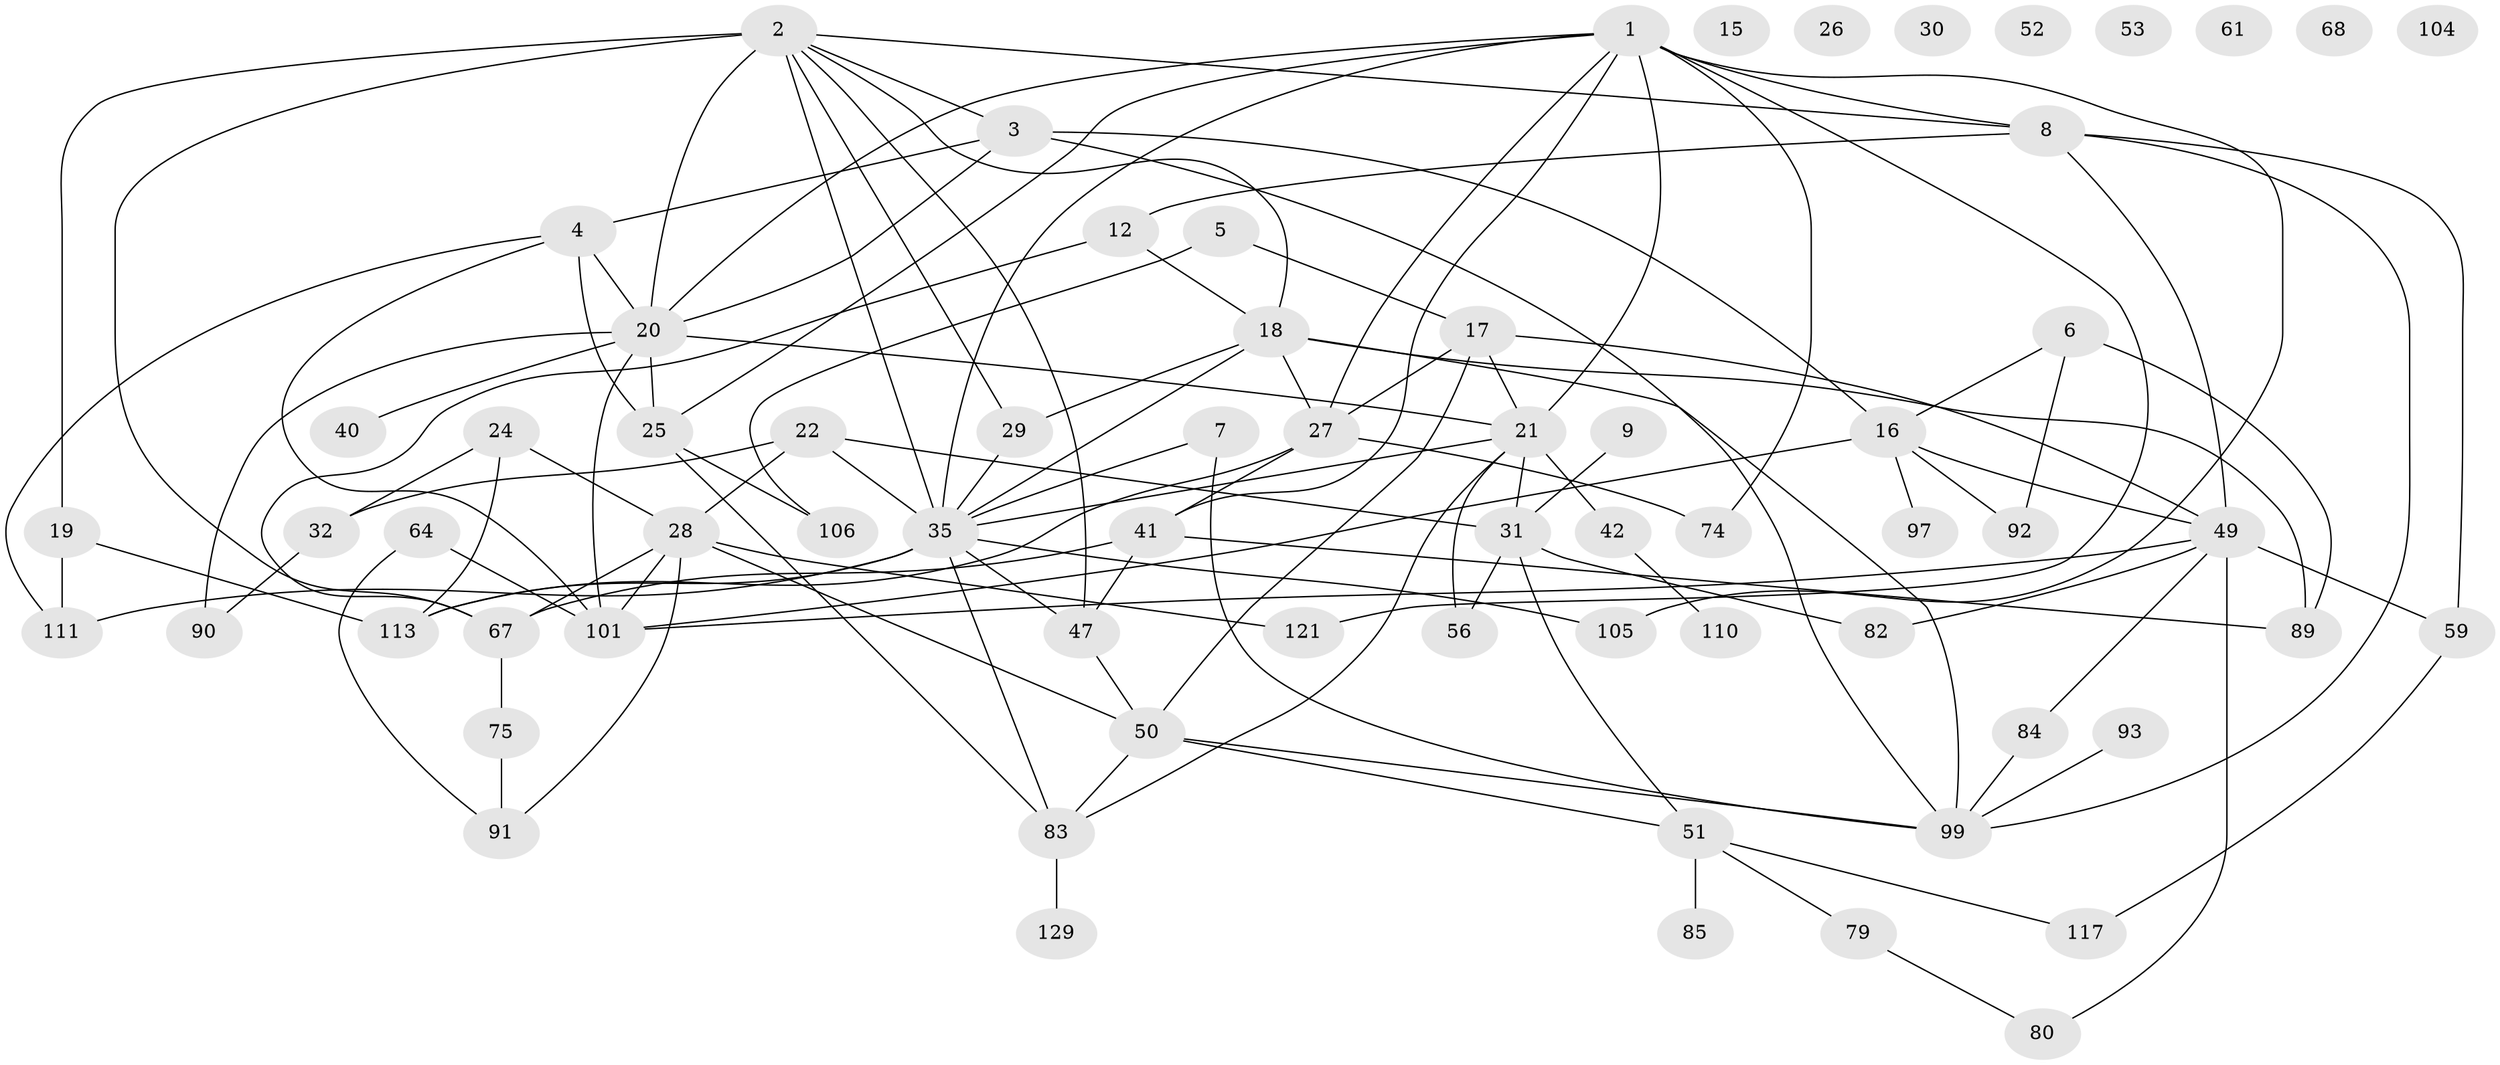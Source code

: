 // original degree distribution, {4: 0.17518248175182483, 3: 0.2116788321167883, 2: 0.291970802919708, 1: 0.1386861313868613, 5: 0.08759124087591241, 6: 0.043795620437956206, 0: 0.051094890510948905}
// Generated by graph-tools (version 1.1) at 2025/13/03/09/25 04:13:02]
// undirected, 68 vertices, 118 edges
graph export_dot {
graph [start="1"]
  node [color=gray90,style=filled];
  1 [super="+107+14"];
  2 [super="+81+10"];
  3 [super="+13+36"];
  4 [super="+46+11"];
  5;
  6 [super="+33"];
  7 [super="+109"];
  8 [super="+43"];
  9;
  12;
  15;
  16 [super="+45"];
  17 [super="+48"];
  18 [super="+127+115"];
  19 [super="+128"];
  20 [super="+38+95+34"];
  21 [super="+78"];
  22;
  24 [super="+94"];
  25 [super="+72"];
  26;
  27 [super="+103"];
  28 [super="+37+108"];
  29 [super="+76"];
  30;
  31 [super="+60+58"];
  32 [super="+54"];
  35 [super="+69+77"];
  40 [super="+126+86"];
  41 [super="+65"];
  42 [super="+98"];
  47;
  49 [super="+62+70+63"];
  50 [super="+66+87"];
  51 [super="+135+96"];
  52;
  53;
  56 [super="+57"];
  59 [super="+112"];
  61 [super="+73"];
  64 [super="+124"];
  67 [super="+114"];
  68;
  74;
  75;
  79;
  80;
  82;
  83 [super="+125"];
  84;
  85;
  89;
  90;
  91;
  92;
  93;
  97 [super="+122"];
  99 [super="+102"];
  101 [super="+118"];
  104;
  105;
  106;
  110;
  111;
  113;
  117;
  121;
  129;
  1 -- 20 [weight=2];
  1 -- 121;
  1 -- 27;
  1 -- 35;
  1 -- 41;
  1 -- 21;
  1 -- 8;
  1 -- 105;
  1 -- 74;
  1 -- 25;
  2 -- 8;
  2 -- 67;
  2 -- 3;
  2 -- 35;
  2 -- 47;
  2 -- 18;
  2 -- 20;
  2 -- 29;
  2 -- 19;
  3 -- 16;
  3 -- 99;
  3 -- 4;
  3 -- 20;
  4 -- 20 [weight=2];
  4 -- 111;
  4 -- 25;
  4 -- 101;
  5 -- 17;
  5 -- 106;
  6 -- 16;
  6 -- 89;
  6 -- 92;
  7 -- 99;
  7 -- 35;
  8 -- 12;
  8 -- 99;
  8 -- 59;
  8 -- 49;
  9 -- 31;
  12 -- 67;
  12 -- 18;
  16 -- 92;
  16 -- 49;
  16 -- 97;
  16 -- 101;
  17 -- 27;
  17 -- 50;
  17 -- 21;
  17 -- 49;
  18 -- 89;
  18 -- 99;
  18 -- 29;
  18 -- 27;
  18 -- 35;
  19 -- 113;
  19 -- 111;
  20 -- 101;
  20 -- 90;
  20 -- 40;
  20 -- 25;
  20 -- 21;
  21 -- 56;
  21 -- 31;
  21 -- 35;
  21 -- 83;
  21 -- 42;
  22 -- 32;
  22 -- 31;
  22 -- 28;
  22 -- 35;
  24 -- 28;
  24 -- 113;
  24 -- 32;
  25 -- 106;
  25 -- 83;
  27 -- 113;
  27 -- 74;
  27 -- 41;
  28 -- 121;
  28 -- 50;
  28 -- 67;
  28 -- 101;
  28 -- 91;
  29 -- 35;
  31 -- 82;
  31 -- 56;
  31 -- 51;
  32 -- 90;
  35 -- 113;
  35 -- 83;
  35 -- 105;
  35 -- 111;
  35 -- 47;
  41 -- 89;
  41 -- 67;
  41 -- 47;
  42 -- 110;
  47 -- 50;
  49 -- 82;
  49 -- 80;
  49 -- 84;
  49 -- 101;
  49 -- 59;
  50 -- 51;
  50 -- 99;
  50 -- 83;
  51 -- 79;
  51 -- 117;
  51 -- 85;
  59 -- 117;
  64 -- 91;
  64 -- 101;
  67 -- 75;
  75 -- 91;
  79 -- 80;
  83 -- 129;
  84 -- 99;
  93 -- 99;
}

